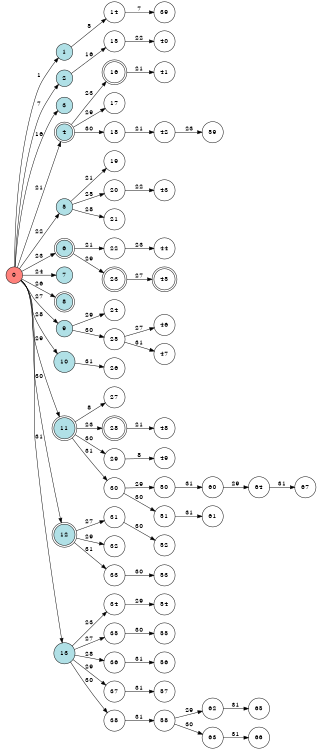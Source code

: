 digraph APTA {
__start0 [label="" shape="none"];

rankdir=LR;
size="8,5";

s0 [style="filled", color="black", fillcolor="#ff817b" shape="circle", label="0"];
s1 [style="filled", color="black", fillcolor="powderblue" shape="circle", label="1"];
s2 [style="filled", color="black", fillcolor="powderblue" shape="circle", label="2"];
s3 [style="filled", color="black", fillcolor="powderblue" shape="circle", label="3"];
s4 [style="rounded,filled", color="black", fillcolor="powderblue" shape="doublecircle", label="4"];
s5 [style="filled", color="black", fillcolor="powderblue" shape="circle", label="5"];
s6 [style="rounded,filled", color="black", fillcolor="powderblue" shape="doublecircle", label="6"];
s7 [style="filled", color="black", fillcolor="powderblue" shape="circle", label="7"];
s8 [style="rounded,filled", color="black", fillcolor="powderblue" shape="doublecircle", label="8"];
s9 [style="filled", color="black", fillcolor="powderblue" shape="circle", label="9"];
s10 [style="filled", color="black", fillcolor="powderblue" shape="circle", label="10"];
s11 [style="rounded,filled", color="black", fillcolor="powderblue" shape="doublecircle", label="11"];
s12 [style="rounded,filled", color="black", fillcolor="powderblue" shape="doublecircle", label="12"];
s13 [style="filled", color="black", fillcolor="powderblue" shape="circle", label="13"];
s14 [style="filled", color="black", fillcolor="white" shape="circle", label="14"];
s15 [style="filled", color="black", fillcolor="white" shape="circle", label="15"];
s16 [style="rounded,filled", color="black", fillcolor="white" shape="doublecircle", label="16"];
s17 [style="filled", color="black", fillcolor="white" shape="circle", label="17"];
s18 [style="filled", color="black", fillcolor="white" shape="circle", label="18"];
s19 [style="filled", color="black", fillcolor="white" shape="circle", label="19"];
s20 [style="filled", color="black", fillcolor="white" shape="circle", label="20"];
s21 [style="filled", color="black", fillcolor="white" shape="circle", label="21"];
s22 [style="filled", color="black", fillcolor="white" shape="circle", label="22"];
s23 [style="rounded,filled", color="black", fillcolor="white" shape="doublecircle", label="23"];
s24 [style="filled", color="black", fillcolor="white" shape="circle", label="24"];
s25 [style="filled", color="black", fillcolor="white" shape="circle", label="25"];
s26 [style="filled", color="black", fillcolor="white" shape="circle", label="26"];
s27 [style="filled", color="black", fillcolor="white" shape="circle", label="27"];
s28 [style="rounded,filled", color="black", fillcolor="white" shape="doublecircle", label="28"];
s29 [style="filled", color="black", fillcolor="white" shape="circle", label="29"];
s30 [style="filled", color="black", fillcolor="white" shape="circle", label="30"];
s31 [style="filled", color="black", fillcolor="white" shape="circle", label="31"];
s32 [style="filled", color="black", fillcolor="white" shape="circle", label="32"];
s33 [style="filled", color="black", fillcolor="white" shape="circle", label="33"];
s34 [style="filled", color="black", fillcolor="white" shape="circle", label="34"];
s35 [style="filled", color="black", fillcolor="white" shape="circle", label="35"];
s36 [style="filled", color="black", fillcolor="white" shape="circle", label="36"];
s37 [style="filled", color="black", fillcolor="white" shape="circle", label="37"];
s38 [style="filled", color="black", fillcolor="white" shape="circle", label="38"];
s39 [style="filled", color="black", fillcolor="white" shape="circle", label="39"];
s40 [style="filled", color="black", fillcolor="white" shape="circle", label="40"];
s41 [style="filled", color="black", fillcolor="white" shape="circle", label="41"];
s42 [style="filled", color="black", fillcolor="white" shape="circle", label="42"];
s43 [style="filled", color="black", fillcolor="white" shape="circle", label="43"];
s44 [style="filled", color="black", fillcolor="white" shape="circle", label="44"];
s45 [style="rounded,filled", color="black", fillcolor="white" shape="doublecircle", label="45"];
s46 [style="filled", color="black", fillcolor="white" shape="circle", label="46"];
s47 [style="filled", color="black", fillcolor="white" shape="circle", label="47"];
s48 [style="filled", color="black", fillcolor="white" shape="circle", label="48"];
s49 [style="filled", color="black", fillcolor="white" shape="circle", label="49"];
s50 [style="filled", color="black", fillcolor="white" shape="circle", label="50"];
s51 [style="filled", color="black", fillcolor="white" shape="circle", label="51"];
s52 [style="filled", color="black", fillcolor="white" shape="circle", label="52"];
s53 [style="filled", color="black", fillcolor="white" shape="circle", label="53"];
s54 [style="filled", color="black", fillcolor="white" shape="circle", label="54"];
s55 [style="filled", color="black", fillcolor="white" shape="circle", label="55"];
s56 [style="filled", color="black", fillcolor="white" shape="circle", label="56"];
s57 [style="filled", color="black", fillcolor="white" shape="circle", label="57"];
s58 [style="filled", color="black", fillcolor="white" shape="circle", label="58"];
s59 [style="filled", color="black", fillcolor="white" shape="circle", label="59"];
s60 [style="filled", color="black", fillcolor="white" shape="circle", label="60"];
s61 [style="filled", color="black", fillcolor="white" shape="circle", label="61"];
s62 [style="filled", color="black", fillcolor="white" shape="circle", label="62"];
s63 [style="filled", color="black", fillcolor="white" shape="circle", label="63"];
s64 [style="filled", color="black", fillcolor="white" shape="circle", label="64"];
s65 [style="filled", color="black", fillcolor="white" shape="circle", label="65"];
s66 [style="filled", color="black", fillcolor="white" shape="circle", label="66"];
s67 [style="filled", color="black", fillcolor="white" shape="circle", label="67"];
s0 -> s1 [label="1"];
s0 -> s2 [label="7"];
s0 -> s3 [label="16"];
s0 -> s4 [label="21"];
s0 -> s5 [label="22"];
s0 -> s6 [label="23"];
s0 -> s7 [label="24"];
s0 -> s8 [label="26"];
s0 -> s9 [label="27"];
s0 -> s10 [label="28"];
s0 -> s11 [label="29"];
s0 -> s12 [label="30"];
s0 -> s13 [label="31"];
s1 -> s14 [label="5"];
s2 -> s15 [label="16"];
s4 -> s16 [label="23"];
s4 -> s17 [label="29"];
s4 -> s18 [label="30"];
s5 -> s19 [label="21"];
s5 -> s20 [label="25"];
s5 -> s21 [label="28"];
s6 -> s22 [label="21"];
s6 -> s23 [label="29"];
s9 -> s24 [label="29"];
s9 -> s25 [label="30"];
s10 -> s26 [label="31"];
s11 -> s27 [label="8"];
s11 -> s28 [label="23"];
s11 -> s29 [label="30"];
s11 -> s30 [label="31"];
s12 -> s31 [label="27"];
s12 -> s32 [label="29"];
s12 -> s33 [label="31"];
s13 -> s34 [label="23"];
s13 -> s35 [label="27"];
s13 -> s36 [label="28"];
s13 -> s37 [label="29"];
s13 -> s38 [label="30"];
s14 -> s39 [label="7"];
s15 -> s40 [label="22"];
s16 -> s41 [label="21"];
s18 -> s42 [label="21"];
s20 -> s43 [label="22"];
s22 -> s44 [label="23"];
s23 -> s45 [label="27"];
s25 -> s46 [label="27"];
s25 -> s47 [label="31"];
s28 -> s48 [label="21"];
s29 -> s49 [label="8"];
s30 -> s50 [label="29"];
s30 -> s51 [label="30"];
s31 -> s52 [label="30"];
s33 -> s53 [label="30"];
s34 -> s54 [label="29"];
s35 -> s55 [label="30"];
s36 -> s56 [label="31"];
s37 -> s57 [label="31"];
s38 -> s58 [label="31"];
s42 -> s59 [label="23"];
s50 -> s60 [label="31"];
s51 -> s61 [label="31"];
s58 -> s62 [label="29"];
s58 -> s63 [label="30"];
s60 -> s64 [label="29"];
s62 -> s65 [label="31"];
s63 -> s66 [label="31"];
s64 -> s67 [label="31"];

}